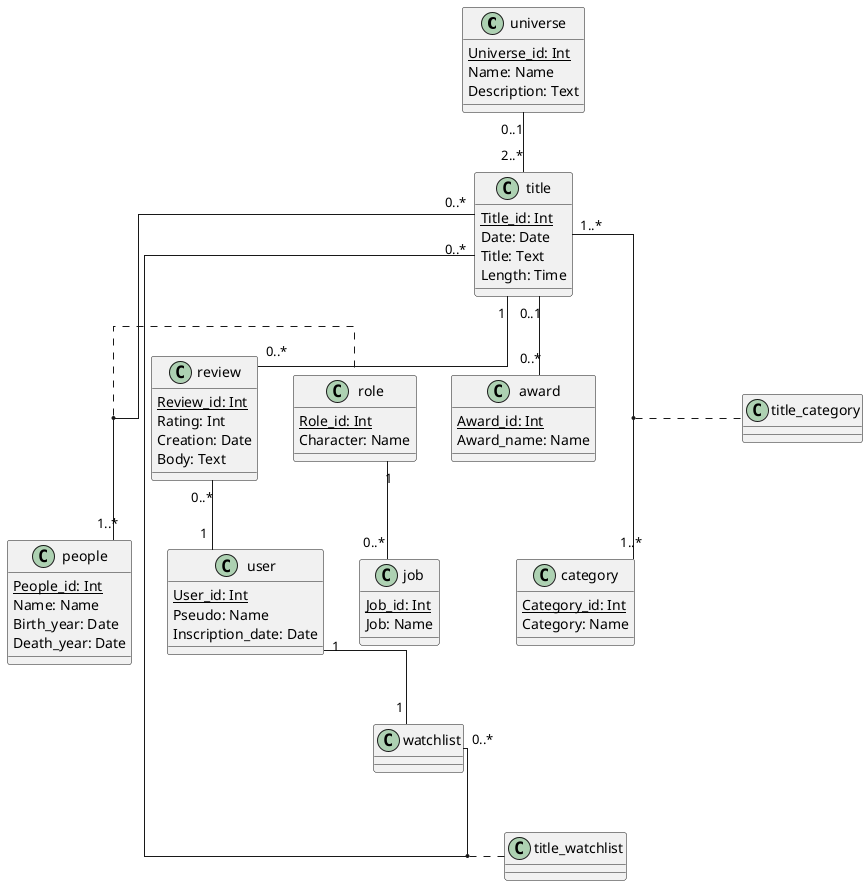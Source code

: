@startuml
skinparam linetype ortho

class universe {
    <U>Universe_id: Int
	Name: Name
    Description: Text
}

class title {
    <U>Title_id: Int
    Date: Date
    Title: Text
    Length: Time
}

class award {
    <U>Award_id: Int
    Award_name: Name
}

class category {
		<U>Category_id: Int
    	Category: Name
}

class people {
    <U>People_id: Int
	Name: Name
    Birth_year: Date
    Death_year: Date
}

class watchlist {
}

class user {
    <U>User_id: Int
	Pseudo: Name
    Inscription_date: Date
}

class review {
    <U>Review_id: Int
    Rating: Int
    Creation: Date
    Body: Text
}

class role {
    <U>Role_id: Int
	Character: Name
}

class job {
    <U>Job_id: Int
	Job: Name
}

class title_watchlist{
}

class title_category{
}

universe "0..1" -- "2..*" title
title "0..*" -- "1..*" people
title "1" -- "0..*" review
title "0..1" -- "0..*" award
title "1..*" -- "1..*" category
review "0..*" -- "1" user
user "1" -- "1" watchlist
watchlist "0..*" -- "0..*" title
role "1" -- "0..*" job

(title, people) .. role
(title, watchlist) .. title_watchlist
(title, category) .. title_category
@enduml
